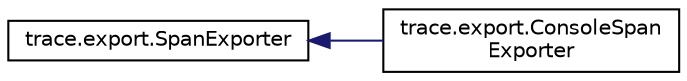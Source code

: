 digraph "Graphical Class Hierarchy"
{
 // LATEX_PDF_SIZE
  edge [fontname="Helvetica",fontsize="10",labelfontname="Helvetica",labelfontsize="10"];
  node [fontname="Helvetica",fontsize="10",shape=record];
  rankdir="LR";
  Node0 [label="trace.export.SpanExporter",height=0.2,width=0.4,color="black", fillcolor="white", style="filled",URL="$classtrace_1_1export_1_1SpanExporter.html",tooltip=" "];
  Node0 -> Node1 [dir="back",color="midnightblue",fontsize="10",style="solid",fontname="Helvetica"];
  Node1 [label="trace.export.ConsoleSpan\lExporter",height=0.2,width=0.4,color="black", fillcolor="white", style="filled",URL="$classtrace_1_1export_1_1ConsoleSpanExporter.html",tooltip=" "];
}
